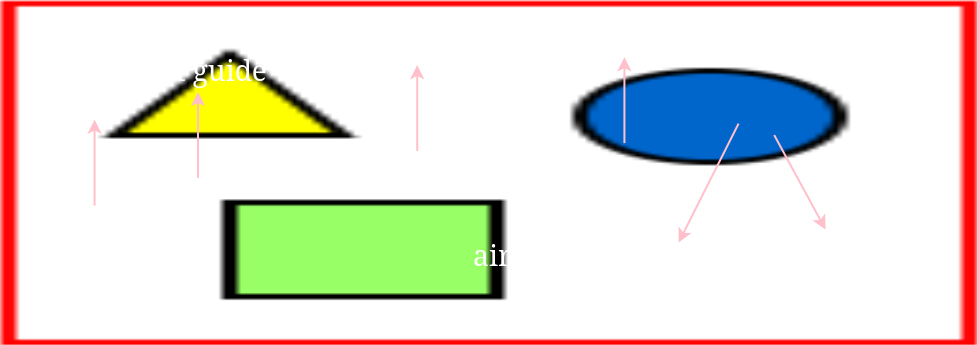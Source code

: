 <?xml version="1.0" encoding="UTF-8"?>
<dia:diagram xmlns:dia="http://www.lysator.liu.se/~alla/dia/">
  <dia:layer name="Background" visible="true">
    <dia:object type="Standard - Image" version="0" id="O0">
      <dia:attribute name="obj_pos">
        <dia:point val="1.5,1.65"/>
      </dia:attribute>
      <dia:attribute name="obj_bb">
        <dia:rectangle val="1.45,1.6;50.35,18.9"/>
      </dia:attribute>
      <dia:attribute name="elem_corner">
        <dia:point val="1.5,1.65"/>
      </dia:attribute>
      <dia:attribute name="elem_width">
        <dia:real val="48.8"/>
      </dia:attribute>
      <dia:attribute name="elem_height">
        <dia:real val="17.2"/>
      </dia:attribute>
      <dia:attribute name="draw_border">
        <dia:boolean val="false"/>
      </dia:attribute>
      <dia:attribute name="keep_aspect">
        <dia:boolean val="true"/>
      </dia:attribute>
      <dia:attribute name="file">
        <dia:string>#Screenshot from 2019-03-05 10:15:41.png#</dia:string>
      </dia:attribute>
    </dia:object>
  </dia:layer>
  <dia:layer name="New layer 1" visible="true" active="true">
    <dia:object type="Standard - Line" version="0" id="O1">
      <dia:attribute name="obj_pos">
        <dia:point val="6.179,11.879"/>
      </dia:attribute>
      <dia:attribute name="obj_bb">
        <dia:rectangle val="5.817,7.467;6.541,11.929"/>
      </dia:attribute>
      <dia:attribute name="conn_endpoints">
        <dia:point val="6.179,11.879"/>
        <dia:point val="6.179,7.579"/>
      </dia:attribute>
      <dia:attribute name="numcp">
        <dia:int val="1"/>
      </dia:attribute>
      <dia:attribute name="line_color">
        <dia:color val="#ffc0cb"/>
      </dia:attribute>
      <dia:attribute name="end_arrow">
        <dia:enum val="22"/>
      </dia:attribute>
      <dia:attribute name="end_arrow_length">
        <dia:real val="0.5"/>
      </dia:attribute>
      <dia:attribute name="end_arrow_width">
        <dia:real val="0.5"/>
      </dia:attribute>
    </dia:object>
    <dia:object type="Standard - Text" version="1" id="O2">
      <dia:attribute name="obj_pos">
        <dia:point val="4.329,7.379"/>
      </dia:attribute>
      <dia:attribute name="obj_bb">
        <dia:rectangle val="4.329,6.069;7.664,7.714"/>
      </dia:attribute>
      <dia:attribute name="text">
        <dia:composite type="text">
          <dia:attribute name="string">
            <dia:string>#PMT#</dia:string>
          </dia:attribute>
          <dia:attribute name="font">
            <dia:font family="serif" style="0" name="Times-Roman"/>
          </dia:attribute>
          <dia:attribute name="height">
            <dia:real val="1.764"/>
          </dia:attribute>
          <dia:attribute name="pos">
            <dia:point val="4.329,7.379"/>
          </dia:attribute>
          <dia:attribute name="color">
            <dia:color val="#ffffff"/>
          </dia:attribute>
          <dia:attribute name="alignment">
            <dia:enum val="0"/>
          </dia:attribute>
        </dia:composite>
      </dia:attribute>
      <dia:attribute name="valign">
        <dia:enum val="3"/>
      </dia:attribute>
    </dia:object>
    <dia:object type="Standard - Line" version="0" id="O3">
      <dia:attribute name="obj_pos">
        <dia:point val="11.351,10.496"/>
      </dia:attribute>
      <dia:attribute name="obj_bb">
        <dia:rectangle val="10.989,6.084;11.713,10.546"/>
      </dia:attribute>
      <dia:attribute name="conn_endpoints">
        <dia:point val="11.351,10.496"/>
        <dia:point val="11.351,6.196"/>
      </dia:attribute>
      <dia:attribute name="numcp">
        <dia:int val="1"/>
      </dia:attribute>
      <dia:attribute name="line_color">
        <dia:color val="#ffc0cb"/>
      </dia:attribute>
      <dia:attribute name="end_arrow">
        <dia:enum val="22"/>
      </dia:attribute>
      <dia:attribute name="end_arrow_length">
        <dia:real val="0.5"/>
      </dia:attribute>
      <dia:attribute name="end_arrow_width">
        <dia:real val="0.5"/>
      </dia:attribute>
    </dia:object>
    <dia:object type="Standard - Line" version="0" id="O4">
      <dia:attribute name="obj_pos">
        <dia:point val="22.311,9.151"/>
      </dia:attribute>
      <dia:attribute name="obj_bb">
        <dia:rectangle val="21.949,4.739;22.672,9.201"/>
      </dia:attribute>
      <dia:attribute name="conn_endpoints">
        <dia:point val="22.311,9.151"/>
        <dia:point val="22.311,4.851"/>
      </dia:attribute>
      <dia:attribute name="numcp">
        <dia:int val="1"/>
      </dia:attribute>
      <dia:attribute name="line_color">
        <dia:color val="#ffc0cb"/>
      </dia:attribute>
      <dia:attribute name="end_arrow">
        <dia:enum val="22"/>
      </dia:attribute>
      <dia:attribute name="end_arrow_length">
        <dia:real val="0.5"/>
      </dia:attribute>
      <dia:attribute name="end_arrow_width">
        <dia:real val="0.5"/>
      </dia:attribute>
    </dia:object>
    <dia:object type="Standard - Line" version="0" id="O5">
      <dia:attribute name="obj_pos">
        <dia:point val="32.671,8.756"/>
      </dia:attribute>
      <dia:attribute name="obj_bb">
        <dia:rectangle val="32.309,4.344;33.032,8.806"/>
      </dia:attribute>
      <dia:attribute name="conn_endpoints">
        <dia:point val="32.671,8.756"/>
        <dia:point val="32.671,4.456"/>
      </dia:attribute>
      <dia:attribute name="numcp">
        <dia:int val="1"/>
      </dia:attribute>
      <dia:attribute name="line_color">
        <dia:color val="#ffc0cb"/>
      </dia:attribute>
      <dia:attribute name="end_arrow">
        <dia:enum val="22"/>
      </dia:attribute>
      <dia:attribute name="end_arrow_length">
        <dia:real val="0.5"/>
      </dia:attribute>
      <dia:attribute name="end_arrow_width">
        <dia:real val="0.5"/>
      </dia:attribute>
    </dia:object>
    <dia:object type="Standard - Line" version="0" id="O6">
      <dia:attribute name="obj_pos">
        <dia:point val="38.379,7.779"/>
      </dia:attribute>
      <dia:attribute name="obj_bb">
        <dia:rectangle val="35.309,7.712;38.446,13.829"/>
      </dia:attribute>
      <dia:attribute name="conn_endpoints">
        <dia:point val="38.379,7.779"/>
        <dia:point val="35.379,13.729"/>
      </dia:attribute>
      <dia:attribute name="numcp">
        <dia:int val="1"/>
      </dia:attribute>
      <dia:attribute name="line_color">
        <dia:color val="#ffc0cb"/>
      </dia:attribute>
      <dia:attribute name="end_arrow">
        <dia:enum val="22"/>
      </dia:attribute>
      <dia:attribute name="end_arrow_length">
        <dia:real val="0.5"/>
      </dia:attribute>
      <dia:attribute name="end_arrow_width">
        <dia:real val="0.5"/>
      </dia:attribute>
    </dia:object>
    <dia:object type="Standard - Line" version="0" id="O7">
      <dia:attribute name="obj_pos">
        <dia:point val="40.159,8.351"/>
      </dia:attribute>
      <dia:attribute name="obj_bb">
        <dia:rectangle val="40.091,8.283;42.798,13.177"/>
      </dia:attribute>
      <dia:attribute name="conn_endpoints">
        <dia:point val="40.159,8.351"/>
        <dia:point val="42.729,13.079"/>
      </dia:attribute>
      <dia:attribute name="numcp">
        <dia:int val="1"/>
      </dia:attribute>
      <dia:attribute name="line_color">
        <dia:color val="#ffc0cb"/>
      </dia:attribute>
      <dia:attribute name="end_arrow">
        <dia:enum val="22"/>
      </dia:attribute>
      <dia:attribute name="end_arrow_length">
        <dia:real val="0.5"/>
      </dia:attribute>
      <dia:attribute name="end_arrow_width">
        <dia:real val="0.5"/>
      </dia:attribute>
    </dia:object>
    <dia:object type="Standard - Text" version="1" id="O8">
      <dia:attribute name="obj_pos">
        <dia:point val="7.689,5.644"/>
      </dia:attribute>
      <dia:attribute name="obj_bb">
        <dia:rectangle val="7.689,4.334;15.424,5.979"/>
      </dia:attribute>
      <dia:attribute name="text">
        <dia:composite type="text">
          <dia:attribute name="string">
            <dia:string>#light guide#</dia:string>
          </dia:attribute>
          <dia:attribute name="font">
            <dia:font family="serif" style="0" name="Times-Roman"/>
          </dia:attribute>
          <dia:attribute name="height">
            <dia:real val="1.764"/>
          </dia:attribute>
          <dia:attribute name="pos">
            <dia:point val="7.689,5.644"/>
          </dia:attribute>
          <dia:attribute name="color">
            <dia:color val="#ffffff"/>
          </dia:attribute>
          <dia:attribute name="alignment">
            <dia:enum val="0"/>
          </dia:attribute>
        </dia:composite>
      </dia:attribute>
      <dia:attribute name="valign">
        <dia:enum val="3"/>
      </dia:attribute>
    </dia:object>
    <dia:object type="Standard - Text" version="1" id="O9">
      <dia:attribute name="obj_pos">
        <dia:point val="17.689,4.194"/>
      </dia:attribute>
      <dia:attribute name="obj_bb">
        <dia:rectangle val="17.689,2.843;25.468,4.611"/>
      </dia:attribute>
      <dia:attribute name="text">
        <dia:composite type="text">
          <dia:attribute name="string">
            <dia:string>#scintillator#</dia:string>
          </dia:attribute>
          <dia:attribute name="font">
            <dia:font family="serif" style="0" name="Times-Roman"/>
          </dia:attribute>
          <dia:attribute name="height">
            <dia:real val="1.764"/>
          </dia:attribute>
          <dia:attribute name="pos">
            <dia:point val="17.689,4.194"/>
          </dia:attribute>
          <dia:attribute name="color">
            <dia:color val="#ffffff"/>
          </dia:attribute>
          <dia:attribute name="alignment">
            <dia:enum val="0"/>
          </dia:attribute>
        </dia:composite>
      </dia:attribute>
      <dia:attribute name="valign">
        <dia:enum val="3"/>
      </dia:attribute>
    </dia:object>
    <dia:object type="Standard - Text" version="1" id="O10">
      <dia:attribute name="obj_pos">
        <dia:point val="29.389,4.044"/>
      </dia:attribute>
      <dia:attribute name="obj_bb">
        <dia:rectangle val="29.389,2.693;39.983,4.461"/>
      </dia:attribute>
      <dia:attribute name="text">
        <dia:composite type="text">
          <dia:attribute name="string">
            <dia:string>#air boundary 1#</dia:string>
          </dia:attribute>
          <dia:attribute name="font">
            <dia:font family="serif" style="0" name="Times-Roman"/>
          </dia:attribute>
          <dia:attribute name="height">
            <dia:real val="1.764"/>
          </dia:attribute>
          <dia:attribute name="pos">
            <dia:point val="29.389,4.044"/>
          </dia:attribute>
          <dia:attribute name="color">
            <dia:color val="#ffffff"/>
          </dia:attribute>
          <dia:attribute name="alignment">
            <dia:enum val="0"/>
          </dia:attribute>
        </dia:composite>
      </dia:attribute>
      <dia:attribute name="valign">
        <dia:enum val="3"/>
      </dia:attribute>
    </dia:object>
    <dia:object type="Standard - Text" version="1" id="O11">
      <dia:attribute name="obj_pos">
        <dia:point val="25.099,14.899"/>
      </dia:attribute>
      <dia:attribute name="obj_bb">
        <dia:rectangle val="25.099,13.548;35.245,15.316"/>
      </dia:attribute>
      <dia:attribute name="text">
        <dia:composite type="text">
          <dia:attribute name="string">
            <dia:string>#air boundary2#</dia:string>
          </dia:attribute>
          <dia:attribute name="font">
            <dia:font family="serif" style="0" name="Times-Roman"/>
          </dia:attribute>
          <dia:attribute name="height">
            <dia:real val="1.764"/>
          </dia:attribute>
          <dia:attribute name="pos">
            <dia:point val="25.099,14.899"/>
          </dia:attribute>
          <dia:attribute name="color">
            <dia:color val="#ffffff"/>
          </dia:attribute>
          <dia:attribute name="alignment">
            <dia:enum val="0"/>
          </dia:attribute>
        </dia:composite>
      </dia:attribute>
      <dia:attribute name="valign">
        <dia:enum val="3"/>
      </dia:attribute>
    </dia:object>
    <dia:object type="Standard - Text" version="1" id="O12">
      <dia:attribute name="obj_pos">
        <dia:point val="38.809,14.954"/>
      </dia:attribute>
      <dia:attribute name="obj_bb">
        <dia:rectangle val="38.809,13.644;49.361,15.289"/>
      </dia:attribute>
      <dia:attribute name="text">
        <dia:composite type="text">
          <dia:attribute name="string">
            <dia:string>#air boundary 2#</dia:string>
          </dia:attribute>
          <dia:attribute name="font">
            <dia:font family="serif" style="0" name="Times-Roman"/>
          </dia:attribute>
          <dia:attribute name="height">
            <dia:real val="1.764"/>
          </dia:attribute>
          <dia:attribute name="pos">
            <dia:point val="38.809,14.954"/>
          </dia:attribute>
          <dia:attribute name="color">
            <dia:color val="#ffffff"/>
          </dia:attribute>
          <dia:attribute name="alignment">
            <dia:enum val="0"/>
          </dia:attribute>
        </dia:composite>
      </dia:attribute>
      <dia:attribute name="valign">
        <dia:enum val="3"/>
      </dia:attribute>
    </dia:object>
  </dia:layer>
</dia:diagram>
